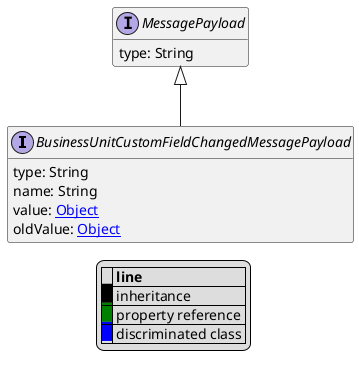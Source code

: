 @startuml

hide empty fields
hide empty methods
legend
|= |= line |
|<back:black>   </back>| inheritance |
|<back:green>   </back>| property reference |
|<back:blue>   </back>| discriminated class |
endlegend
interface BusinessUnitCustomFieldChangedMessagePayload [[BusinessUnitCustomFieldChangedMessagePayload.svg]] extends MessagePayload {
    type: String
    name: String
    value: [[Object.svg Object]]
    oldValue: [[Object.svg Object]]
}
interface MessagePayload [[MessagePayload.svg]]  {
    type: String
}





@enduml
